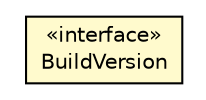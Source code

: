 #!/usr/local/bin/dot
#
# Class diagram 
# Generated by UMLGraph version R5_6-24-gf6e263 (http://www.umlgraph.org/)
#

digraph G {
	edge [fontname="Helvetica",fontsize=10,labelfontname="Helvetica",labelfontsize=10];
	node [fontname="Helvetica",fontsize=10,shape=plaintext];
	nodesep=0.25;
	ranksep=0.5;
	// io.werval.api.BuildVersion
	c6989 [label=<<table title="io.werval.api.BuildVersion" border="0" cellborder="1" cellspacing="0" cellpadding="2" port="p" bgcolor="lemonChiffon" href="./BuildVersion.html">
		<tr><td><table border="0" cellspacing="0" cellpadding="1">
<tr><td align="center" balign="center"> &#171;interface&#187; </td></tr>
<tr><td align="center" balign="center"> BuildVersion </td></tr>
		</table></td></tr>
		</table>>, URL="./BuildVersion.html", fontname="Helvetica", fontcolor="black", fontsize=10.0];
}

